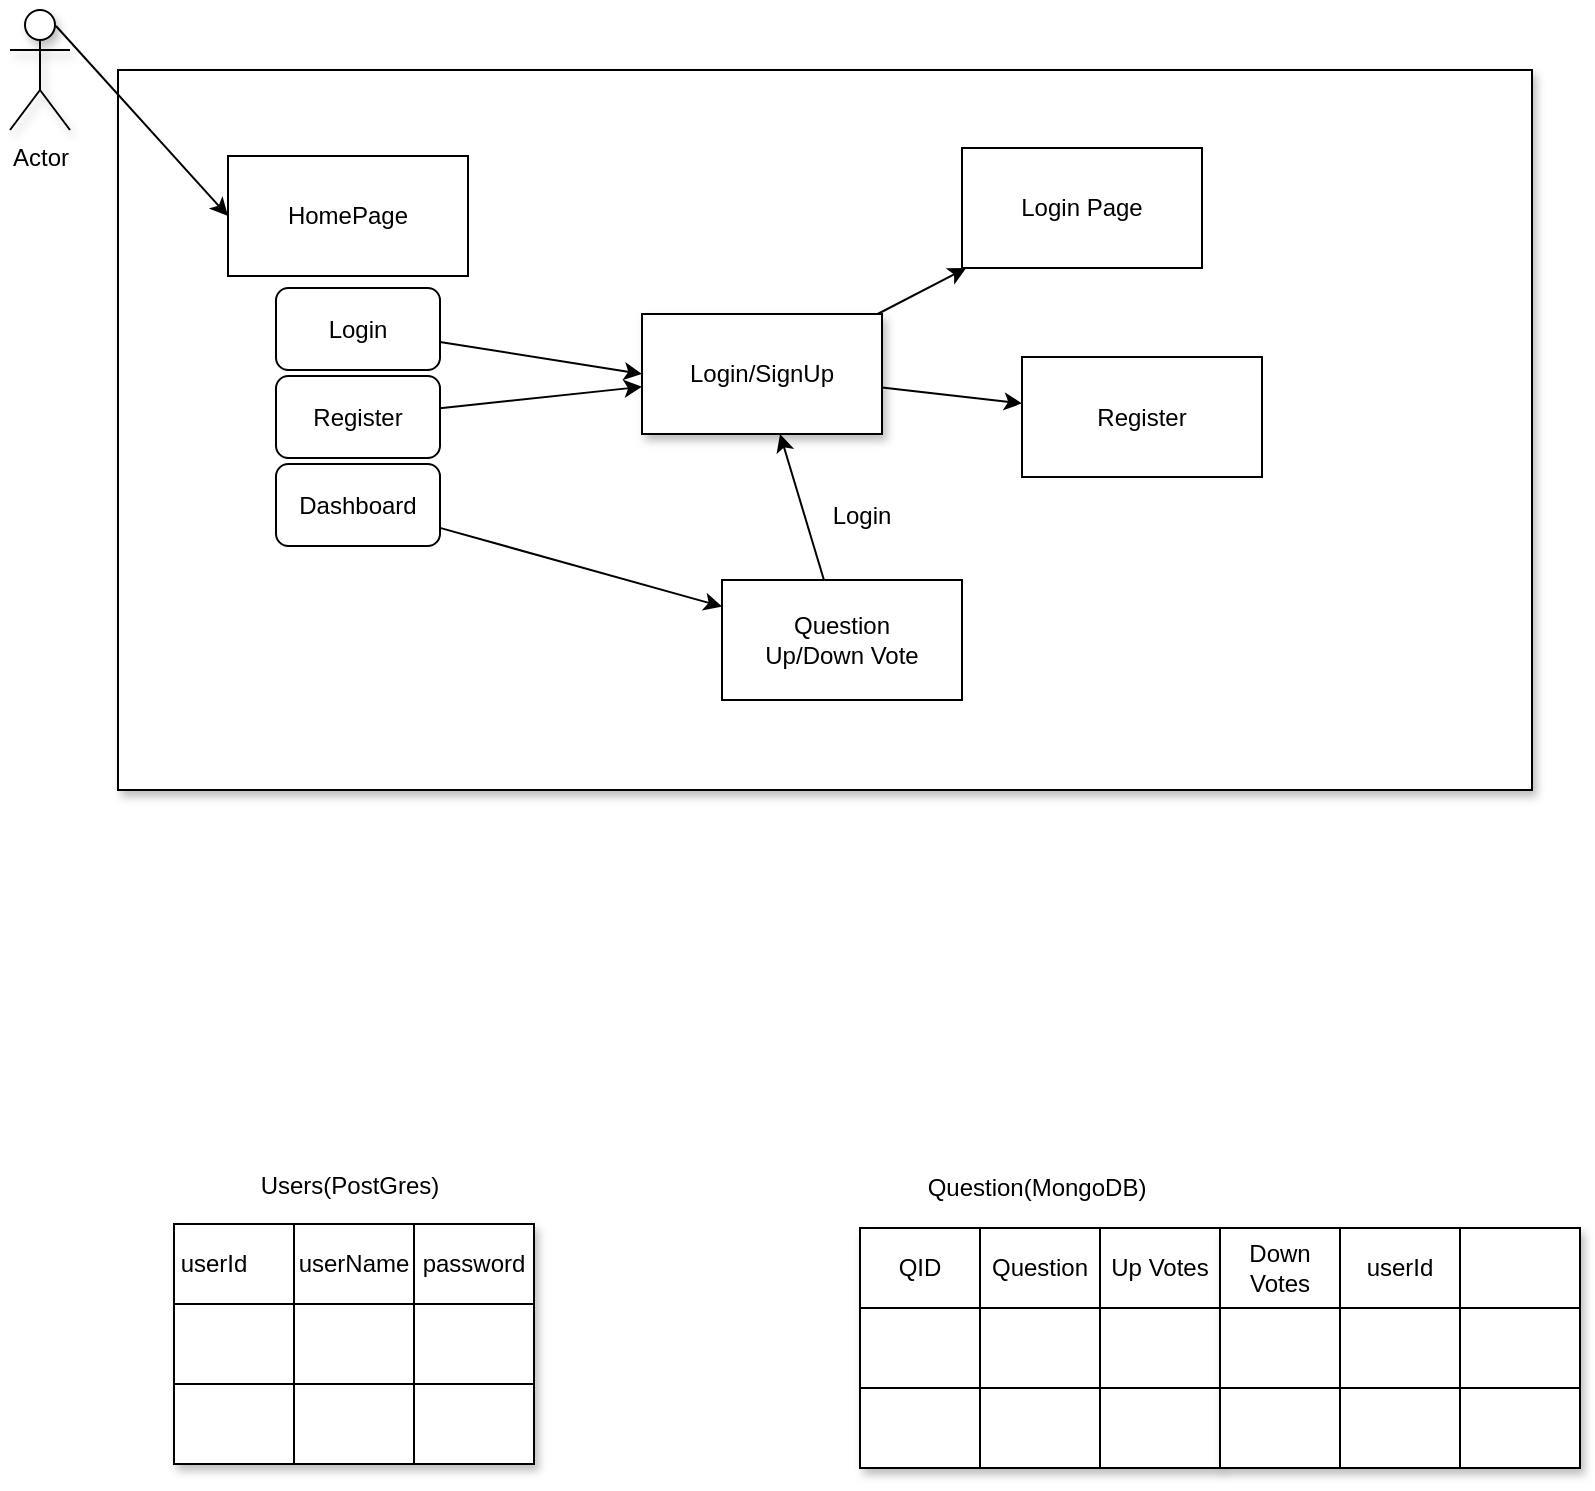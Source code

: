 <mxfile version="14.8.0" type="device"><diagram id="8TJNdm6oI25zSby5FgK0" name="Page-1"><mxGraphModel dx="1038" dy="1716" grid="0" gridSize="10" guides="1" tooltips="1" connect="1" arrows="1" fold="1" page="1" pageScale="1" pageWidth="827" pageHeight="1169" math="0" shadow="0"><root><mxCell id="0"/><mxCell id="1" parent="0"/><mxCell id="RFjf1laDElXh_y1GyPgB-18" value="" style="rounded=0;whiteSpace=wrap;html=1;shadow=1;" vertex="1" parent="1"><mxGeometry x="78" y="-548" width="707" height="360" as="geometry"/></mxCell><mxCell id="RFjf1laDElXh_y1GyPgB-3" value="HomePage" style="rounded=0;whiteSpace=wrap;html=1;" vertex="1" parent="1"><mxGeometry x="133" y="-505" width="120" height="60" as="geometry"/></mxCell><mxCell id="RFjf1laDElXh_y1GyPgB-23" style="edgeStyle=none;rounded=0;orthogonalLoop=1;jettySize=auto;html=1;entryX=0;entryY=0.5;entryDx=0;entryDy=0;" edge="1" parent="1" source="RFjf1laDElXh_y1GyPgB-4" target="RFjf1laDElXh_y1GyPgB-22"><mxGeometry relative="1" as="geometry"/></mxCell><mxCell id="RFjf1laDElXh_y1GyPgB-4" value="Login" style="rounded=1;whiteSpace=wrap;html=1;" vertex="1" parent="1"><mxGeometry x="157" y="-439" width="82" height="41" as="geometry"/></mxCell><mxCell id="RFjf1laDElXh_y1GyPgB-24" style="edgeStyle=none;rounded=0;orthogonalLoop=1;jettySize=auto;html=1;" edge="1" parent="1" source="RFjf1laDElXh_y1GyPgB-5" target="RFjf1laDElXh_y1GyPgB-22"><mxGeometry relative="1" as="geometry"/></mxCell><mxCell id="RFjf1laDElXh_y1GyPgB-5" value="Register" style="rounded=1;whiteSpace=wrap;html=1;" vertex="1" parent="1"><mxGeometry x="157" y="-395" width="82" height="41" as="geometry"/></mxCell><mxCell id="RFjf1laDElXh_y1GyPgB-17" style="edgeStyle=none;rounded=0;orthogonalLoop=1;jettySize=auto;html=1;" edge="1" parent="1" source="RFjf1laDElXh_y1GyPgB-6" target="RFjf1laDElXh_y1GyPgB-13"><mxGeometry relative="1" as="geometry"/></mxCell><mxCell id="RFjf1laDElXh_y1GyPgB-6" value="Dashboard" style="rounded=1;whiteSpace=wrap;html=1;" vertex="1" parent="1"><mxGeometry x="157" y="-351" width="82" height="41" as="geometry"/></mxCell><mxCell id="RFjf1laDElXh_y1GyPgB-10" value="Login Page" style="rounded=0;whiteSpace=wrap;html=1;" vertex="1" parent="1"><mxGeometry x="500" y="-509" width="120" height="60" as="geometry"/></mxCell><mxCell id="RFjf1laDElXh_y1GyPgB-12" value="Register" style="rounded=0;whiteSpace=wrap;html=1;" vertex="1" parent="1"><mxGeometry x="530" y="-404.5" width="120" height="60" as="geometry"/></mxCell><mxCell id="RFjf1laDElXh_y1GyPgB-25" style="edgeStyle=none;rounded=0;orthogonalLoop=1;jettySize=auto;html=1;" edge="1" parent="1" source="RFjf1laDElXh_y1GyPgB-13" target="RFjf1laDElXh_y1GyPgB-22"><mxGeometry relative="1" as="geometry"/></mxCell><mxCell id="RFjf1laDElXh_y1GyPgB-13" value="Question&lt;br&gt;Up/Down Vote" style="rounded=0;whiteSpace=wrap;html=1;" vertex="1" parent="1"><mxGeometry x="380" y="-293" width="120" height="60" as="geometry"/></mxCell><mxCell id="RFjf1laDElXh_y1GyPgB-19" value="Actor" style="shape=umlActor;verticalLabelPosition=bottom;verticalAlign=top;html=1;outlineConnect=0;shadow=1;" vertex="1" parent="1"><mxGeometry x="24" y="-578" width="30" height="60" as="geometry"/></mxCell><mxCell id="RFjf1laDElXh_y1GyPgB-20" value="" style="endArrow=classic;html=1;entryX=0;entryY=0.5;entryDx=0;entryDy=0;" edge="1" parent="1" target="RFjf1laDElXh_y1GyPgB-3"><mxGeometry width="50" height="50" relative="1" as="geometry"><mxPoint x="47" y="-570" as="sourcePoint"/><mxPoint x="97" y="-620" as="targetPoint"/></mxGeometry></mxCell><mxCell id="RFjf1laDElXh_y1GyPgB-26" style="edgeStyle=none;rounded=0;orthogonalLoop=1;jettySize=auto;html=1;" edge="1" parent="1" source="RFjf1laDElXh_y1GyPgB-22" target="RFjf1laDElXh_y1GyPgB-10"><mxGeometry relative="1" as="geometry"/></mxCell><mxCell id="RFjf1laDElXh_y1GyPgB-27" style="edgeStyle=none;rounded=0;orthogonalLoop=1;jettySize=auto;html=1;" edge="1" parent="1" source="RFjf1laDElXh_y1GyPgB-22" target="RFjf1laDElXh_y1GyPgB-12"><mxGeometry relative="1" as="geometry"/></mxCell><mxCell id="RFjf1laDElXh_y1GyPgB-22" value="Login/SignUp" style="rounded=0;whiteSpace=wrap;html=1;shadow=1;" vertex="1" parent="1"><mxGeometry x="340" y="-426" width="120" height="60" as="geometry"/></mxCell><mxCell id="RFjf1laDElXh_y1GyPgB-29" value="Login" style="text;html=1;strokeColor=none;fillColor=none;align=center;verticalAlign=middle;whiteSpace=wrap;rounded=0;shadow=1;" vertex="1" parent="1"><mxGeometry x="430" y="-335" width="40" height="20" as="geometry"/></mxCell><mxCell id="RFjf1laDElXh_y1GyPgB-32" value="" style="shape=table;html=1;whiteSpace=wrap;startSize=0;container=1;collapsible=0;childLayout=tableLayout;shadow=1;" vertex="1" parent="1"><mxGeometry x="106" y="29" width="180" height="120" as="geometry"/></mxCell><mxCell id="RFjf1laDElXh_y1GyPgB-33" value="" style="shape=partialRectangle;html=1;whiteSpace=wrap;collapsible=0;dropTarget=0;pointerEvents=0;fillColor=none;top=0;left=0;bottom=0;right=0;points=[[0,0.5],[1,0.5]];portConstraint=eastwest;" vertex="1" parent="RFjf1laDElXh_y1GyPgB-32"><mxGeometry width="180" height="40" as="geometry"/></mxCell><mxCell id="RFjf1laDElXh_y1GyPgB-34" value="userId&lt;span style=&quot;white-space: pre&quot;&gt;&#9;&lt;/span&gt;" style="shape=partialRectangle;html=1;whiteSpace=wrap;connectable=0;fillColor=none;top=0;left=0;bottom=0;right=0;overflow=hidden;" vertex="1" parent="RFjf1laDElXh_y1GyPgB-33"><mxGeometry width="60" height="40" as="geometry"/></mxCell><mxCell id="RFjf1laDElXh_y1GyPgB-35" value="userName" style="shape=partialRectangle;html=1;whiteSpace=wrap;connectable=0;fillColor=none;top=0;left=0;bottom=0;right=0;overflow=hidden;" vertex="1" parent="RFjf1laDElXh_y1GyPgB-33"><mxGeometry x="60" width="60" height="40" as="geometry"/></mxCell><mxCell id="RFjf1laDElXh_y1GyPgB-36" value="password" style="shape=partialRectangle;html=1;whiteSpace=wrap;connectable=0;fillColor=none;top=0;left=0;bottom=0;right=0;overflow=hidden;" vertex="1" parent="RFjf1laDElXh_y1GyPgB-33"><mxGeometry x="120" width="60" height="40" as="geometry"/></mxCell><mxCell id="RFjf1laDElXh_y1GyPgB-37" value="" style="shape=partialRectangle;html=1;whiteSpace=wrap;collapsible=0;dropTarget=0;pointerEvents=0;fillColor=none;top=0;left=0;bottom=0;right=0;points=[[0,0.5],[1,0.5]];portConstraint=eastwest;" vertex="1" parent="RFjf1laDElXh_y1GyPgB-32"><mxGeometry y="40" width="180" height="40" as="geometry"/></mxCell><mxCell id="RFjf1laDElXh_y1GyPgB-38" value="" style="shape=partialRectangle;html=1;whiteSpace=wrap;connectable=0;fillColor=none;top=0;left=0;bottom=0;right=0;overflow=hidden;" vertex="1" parent="RFjf1laDElXh_y1GyPgB-37"><mxGeometry width="60" height="40" as="geometry"/></mxCell><mxCell id="RFjf1laDElXh_y1GyPgB-39" value="" style="shape=partialRectangle;html=1;whiteSpace=wrap;connectable=0;fillColor=none;top=0;left=0;bottom=0;right=0;overflow=hidden;" vertex="1" parent="RFjf1laDElXh_y1GyPgB-37"><mxGeometry x="60" width="60" height="40" as="geometry"/></mxCell><mxCell id="RFjf1laDElXh_y1GyPgB-40" value="" style="shape=partialRectangle;html=1;whiteSpace=wrap;connectable=0;fillColor=none;top=0;left=0;bottom=0;right=0;overflow=hidden;" vertex="1" parent="RFjf1laDElXh_y1GyPgB-37"><mxGeometry x="120" width="60" height="40" as="geometry"/></mxCell><mxCell id="RFjf1laDElXh_y1GyPgB-41" value="" style="shape=partialRectangle;html=1;whiteSpace=wrap;collapsible=0;dropTarget=0;pointerEvents=0;fillColor=none;top=0;left=0;bottom=0;right=0;points=[[0,0.5],[1,0.5]];portConstraint=eastwest;" vertex="1" parent="RFjf1laDElXh_y1GyPgB-32"><mxGeometry y="80" width="180" height="40" as="geometry"/></mxCell><mxCell id="RFjf1laDElXh_y1GyPgB-42" value="" style="shape=partialRectangle;html=1;whiteSpace=wrap;connectable=0;fillColor=none;top=0;left=0;bottom=0;right=0;overflow=hidden;" vertex="1" parent="RFjf1laDElXh_y1GyPgB-41"><mxGeometry width="60" height="40" as="geometry"/></mxCell><mxCell id="RFjf1laDElXh_y1GyPgB-43" value="" style="shape=partialRectangle;html=1;whiteSpace=wrap;connectable=0;fillColor=none;top=0;left=0;bottom=0;right=0;overflow=hidden;" vertex="1" parent="RFjf1laDElXh_y1GyPgB-41"><mxGeometry x="60" width="60" height="40" as="geometry"/></mxCell><mxCell id="RFjf1laDElXh_y1GyPgB-44" value="" style="shape=partialRectangle;html=1;whiteSpace=wrap;connectable=0;fillColor=none;top=0;left=0;bottom=0;right=0;overflow=hidden;" vertex="1" parent="RFjf1laDElXh_y1GyPgB-41"><mxGeometry x="120" width="60" height="40" as="geometry"/></mxCell><mxCell id="RFjf1laDElXh_y1GyPgB-45" value="Users(PostGres)" style="text;html=1;strokeColor=none;fillColor=none;align=center;verticalAlign=middle;whiteSpace=wrap;rounded=0;shadow=1;" vertex="1" parent="1"><mxGeometry x="174" width="40" height="20" as="geometry"/></mxCell><mxCell id="RFjf1laDElXh_y1GyPgB-46" value="" style="shape=table;html=1;whiteSpace=wrap;startSize=0;container=1;collapsible=0;childLayout=tableLayout;shadow=1;" vertex="1" parent="1"><mxGeometry x="449" y="31" width="180" height="120" as="geometry"/></mxCell><mxCell id="RFjf1laDElXh_y1GyPgB-47" value="" style="shape=partialRectangle;html=1;whiteSpace=wrap;collapsible=0;dropTarget=0;pointerEvents=0;fillColor=none;top=0;left=0;bottom=0;right=0;points=[[0,0.5],[1,0.5]];portConstraint=eastwest;" vertex="1" parent="RFjf1laDElXh_y1GyPgB-46"><mxGeometry width="180" height="40" as="geometry"/></mxCell><mxCell id="RFjf1laDElXh_y1GyPgB-48" value="QID" style="shape=partialRectangle;html=1;whiteSpace=wrap;connectable=0;fillColor=none;top=0;left=0;bottom=0;right=0;overflow=hidden;" vertex="1" parent="RFjf1laDElXh_y1GyPgB-47"><mxGeometry width="60" height="40" as="geometry"/></mxCell><mxCell id="RFjf1laDElXh_y1GyPgB-49" value="Question" style="shape=partialRectangle;html=1;whiteSpace=wrap;connectable=0;fillColor=none;top=0;left=0;bottom=0;right=0;overflow=hidden;" vertex="1" parent="RFjf1laDElXh_y1GyPgB-47"><mxGeometry x="60" width="60" height="40" as="geometry"/></mxCell><mxCell id="RFjf1laDElXh_y1GyPgB-50" value="Up Votes" style="shape=partialRectangle;html=1;whiteSpace=wrap;connectable=0;fillColor=none;top=0;left=0;bottom=0;right=0;overflow=hidden;" vertex="1" parent="RFjf1laDElXh_y1GyPgB-47"><mxGeometry x="120" width="60" height="40" as="geometry"/></mxCell><mxCell id="RFjf1laDElXh_y1GyPgB-51" value="" style="shape=partialRectangle;html=1;whiteSpace=wrap;collapsible=0;dropTarget=0;pointerEvents=0;fillColor=none;top=0;left=0;bottom=0;right=0;points=[[0,0.5],[1,0.5]];portConstraint=eastwest;" vertex="1" parent="RFjf1laDElXh_y1GyPgB-46"><mxGeometry y="40" width="180" height="40" as="geometry"/></mxCell><mxCell id="RFjf1laDElXh_y1GyPgB-52" value="" style="shape=partialRectangle;html=1;whiteSpace=wrap;connectable=0;fillColor=none;top=0;left=0;bottom=0;right=0;overflow=hidden;" vertex="1" parent="RFjf1laDElXh_y1GyPgB-51"><mxGeometry width="60" height="40" as="geometry"/></mxCell><mxCell id="RFjf1laDElXh_y1GyPgB-53" value="" style="shape=partialRectangle;html=1;whiteSpace=wrap;connectable=0;fillColor=none;top=0;left=0;bottom=0;right=0;overflow=hidden;" vertex="1" parent="RFjf1laDElXh_y1GyPgB-51"><mxGeometry x="60" width="60" height="40" as="geometry"/></mxCell><mxCell id="RFjf1laDElXh_y1GyPgB-54" value="" style="shape=partialRectangle;html=1;whiteSpace=wrap;connectable=0;fillColor=none;top=0;left=0;bottom=0;right=0;overflow=hidden;" vertex="1" parent="RFjf1laDElXh_y1GyPgB-51"><mxGeometry x="120" width="60" height="40" as="geometry"/></mxCell><mxCell id="RFjf1laDElXh_y1GyPgB-55" value="" style="shape=partialRectangle;html=1;whiteSpace=wrap;collapsible=0;dropTarget=0;pointerEvents=0;fillColor=none;top=0;left=0;bottom=0;right=0;points=[[0,0.5],[1,0.5]];portConstraint=eastwest;" vertex="1" parent="RFjf1laDElXh_y1GyPgB-46"><mxGeometry y="80" width="180" height="40" as="geometry"/></mxCell><mxCell id="RFjf1laDElXh_y1GyPgB-56" value="" style="shape=partialRectangle;html=1;whiteSpace=wrap;connectable=0;fillColor=none;top=0;left=0;bottom=0;right=0;overflow=hidden;" vertex="1" parent="RFjf1laDElXh_y1GyPgB-55"><mxGeometry width="60" height="40" as="geometry"/></mxCell><mxCell id="RFjf1laDElXh_y1GyPgB-57" value="" style="shape=partialRectangle;html=1;whiteSpace=wrap;connectable=0;fillColor=none;top=0;left=0;bottom=0;right=0;overflow=hidden;" vertex="1" parent="RFjf1laDElXh_y1GyPgB-55"><mxGeometry x="60" width="60" height="40" as="geometry"/></mxCell><mxCell id="RFjf1laDElXh_y1GyPgB-58" value="" style="shape=partialRectangle;html=1;whiteSpace=wrap;connectable=0;fillColor=none;top=0;left=0;bottom=0;right=0;overflow=hidden;" vertex="1" parent="RFjf1laDElXh_y1GyPgB-55"><mxGeometry x="120" width="60" height="40" as="geometry"/></mxCell><mxCell id="RFjf1laDElXh_y1GyPgB-60" value="Question(MongoDB)" style="text;html=1;strokeColor=none;fillColor=none;align=center;verticalAlign=middle;whiteSpace=wrap;rounded=0;shadow=1;" vertex="1" parent="1"><mxGeometry x="504" width="67" height="21" as="geometry"/></mxCell><mxCell id="RFjf1laDElXh_y1GyPgB-93" value="" style="shape=partialRectangle;html=1;whiteSpace=wrap;connectable=0;fillColor=none;top=0;left=0;bottom=0;right=0;overflow=hidden;" vertex="1" parent="1"><mxGeometry x="579" y="81" width="60" height="40" as="geometry"/></mxCell><mxCell id="RFjf1laDElXh_y1GyPgB-94" value="" style="shape=partialRectangle;html=1;whiteSpace=wrap;connectable=0;fillColor=none;top=0;left=0;bottom=0;right=0;overflow=hidden;" vertex="1" parent="1"><mxGeometry x="579" y="121" width="60" height="40" as="geometry"/></mxCell><mxCell id="RFjf1laDElXh_y1GyPgB-96" value="" style="shape=partialRectangle;html=1;whiteSpace=wrap;connectable=0;top=0;left=0;bottom=0;right=0;overflow=hidden;fillColor=none;perimeterSpacing=2;" vertex="1" parent="1"><mxGeometry x="629" y="71" width="60" height="40" as="geometry"/></mxCell><mxCell id="RFjf1laDElXh_y1GyPgB-97" value="" style="shape=partialRectangle;html=1;whiteSpace=wrap;connectable=0;top=0;left=0;bottom=0;right=0;overflow=hidden;fillColor=none;perimeterSpacing=2;" vertex="1" parent="1"><mxGeometry x="629" y="111" width="60" height="40" as="geometry"/></mxCell><mxCell id="RFjf1laDElXh_y1GyPgB-98" value="" style="shape=table;html=1;whiteSpace=wrap;startSize=0;container=1;collapsible=0;childLayout=tableLayout;shadow=1;" vertex="1" parent="1"><mxGeometry x="629" y="31" width="180" height="120" as="geometry"/></mxCell><mxCell id="RFjf1laDElXh_y1GyPgB-99" value="" style="shape=partialRectangle;html=1;whiteSpace=wrap;collapsible=0;dropTarget=0;pointerEvents=0;fillColor=none;top=0;left=0;bottom=0;right=0;points=[[0,0.5],[1,0.5]];portConstraint=eastwest;" vertex="1" parent="RFjf1laDElXh_y1GyPgB-98"><mxGeometry width="180" height="40" as="geometry"/></mxCell><mxCell id="RFjf1laDElXh_y1GyPgB-100" value="Down Votes" style="shape=partialRectangle;html=1;whiteSpace=wrap;connectable=0;fillColor=none;top=0;left=0;bottom=0;right=0;overflow=hidden;" vertex="1" parent="RFjf1laDElXh_y1GyPgB-99"><mxGeometry width="60" height="40" as="geometry"/></mxCell><mxCell id="RFjf1laDElXh_y1GyPgB-101" value="userId" style="shape=partialRectangle;html=1;whiteSpace=wrap;connectable=0;fillColor=none;top=0;left=0;bottom=0;right=0;overflow=hidden;" vertex="1" parent="RFjf1laDElXh_y1GyPgB-99"><mxGeometry x="60" width="60" height="40" as="geometry"/></mxCell><mxCell id="RFjf1laDElXh_y1GyPgB-102" value="" style="shape=partialRectangle;html=1;whiteSpace=wrap;connectable=0;fillColor=none;top=0;left=0;bottom=0;right=0;overflow=hidden;shadow=1;" vertex="1" parent="RFjf1laDElXh_y1GyPgB-99"><mxGeometry x="120" width="60" height="40" as="geometry"/></mxCell><mxCell id="RFjf1laDElXh_y1GyPgB-103" value="" style="shape=partialRectangle;html=1;whiteSpace=wrap;collapsible=0;dropTarget=0;pointerEvents=0;fillColor=none;top=0;left=0;bottom=0;right=0;points=[[0,0.5],[1,0.5]];portConstraint=eastwest;" vertex="1" parent="RFjf1laDElXh_y1GyPgB-98"><mxGeometry y="40" width="180" height="40" as="geometry"/></mxCell><mxCell id="RFjf1laDElXh_y1GyPgB-104" value="" style="shape=partialRectangle;html=1;whiteSpace=wrap;connectable=0;fillColor=none;top=0;left=0;bottom=0;right=0;overflow=hidden;" vertex="1" parent="RFjf1laDElXh_y1GyPgB-103"><mxGeometry width="60" height="40" as="geometry"/></mxCell><mxCell id="RFjf1laDElXh_y1GyPgB-105" value="" style="shape=partialRectangle;html=1;whiteSpace=wrap;connectable=0;fillColor=none;top=0;left=0;bottom=0;right=0;overflow=hidden;" vertex="1" parent="RFjf1laDElXh_y1GyPgB-103"><mxGeometry x="60" width="60" height="40" as="geometry"/></mxCell><mxCell id="RFjf1laDElXh_y1GyPgB-106" value="" style="shape=partialRectangle;html=1;whiteSpace=wrap;connectable=0;fillColor=none;top=0;left=0;bottom=0;right=0;overflow=hidden;" vertex="1" parent="RFjf1laDElXh_y1GyPgB-103"><mxGeometry x="120" width="60" height="40" as="geometry"/></mxCell><mxCell id="RFjf1laDElXh_y1GyPgB-107" value="" style="shape=partialRectangle;html=1;whiteSpace=wrap;collapsible=0;dropTarget=0;pointerEvents=0;fillColor=none;top=0;left=0;bottom=0;right=0;points=[[0,0.5],[1,0.5]];portConstraint=eastwest;" vertex="1" parent="RFjf1laDElXh_y1GyPgB-98"><mxGeometry y="80" width="180" height="40" as="geometry"/></mxCell><mxCell id="RFjf1laDElXh_y1GyPgB-108" value="" style="shape=partialRectangle;html=1;whiteSpace=wrap;connectable=0;fillColor=none;top=0;left=0;bottom=0;right=0;overflow=hidden;" vertex="1" parent="RFjf1laDElXh_y1GyPgB-107"><mxGeometry width="60" height="40" as="geometry"/></mxCell><mxCell id="RFjf1laDElXh_y1GyPgB-109" value="" style="shape=partialRectangle;html=1;whiteSpace=wrap;connectable=0;fillColor=none;top=0;left=0;bottom=0;right=0;overflow=hidden;" vertex="1" parent="RFjf1laDElXh_y1GyPgB-107"><mxGeometry x="60" width="60" height="40" as="geometry"/></mxCell><mxCell id="RFjf1laDElXh_y1GyPgB-110" value="" style="shape=partialRectangle;html=1;whiteSpace=wrap;connectable=0;fillColor=none;top=0;left=0;bottom=0;right=0;overflow=hidden;" vertex="1" parent="RFjf1laDElXh_y1GyPgB-107"><mxGeometry x="120" width="60" height="40" as="geometry"/></mxCell></root></mxGraphModel></diagram></mxfile>
